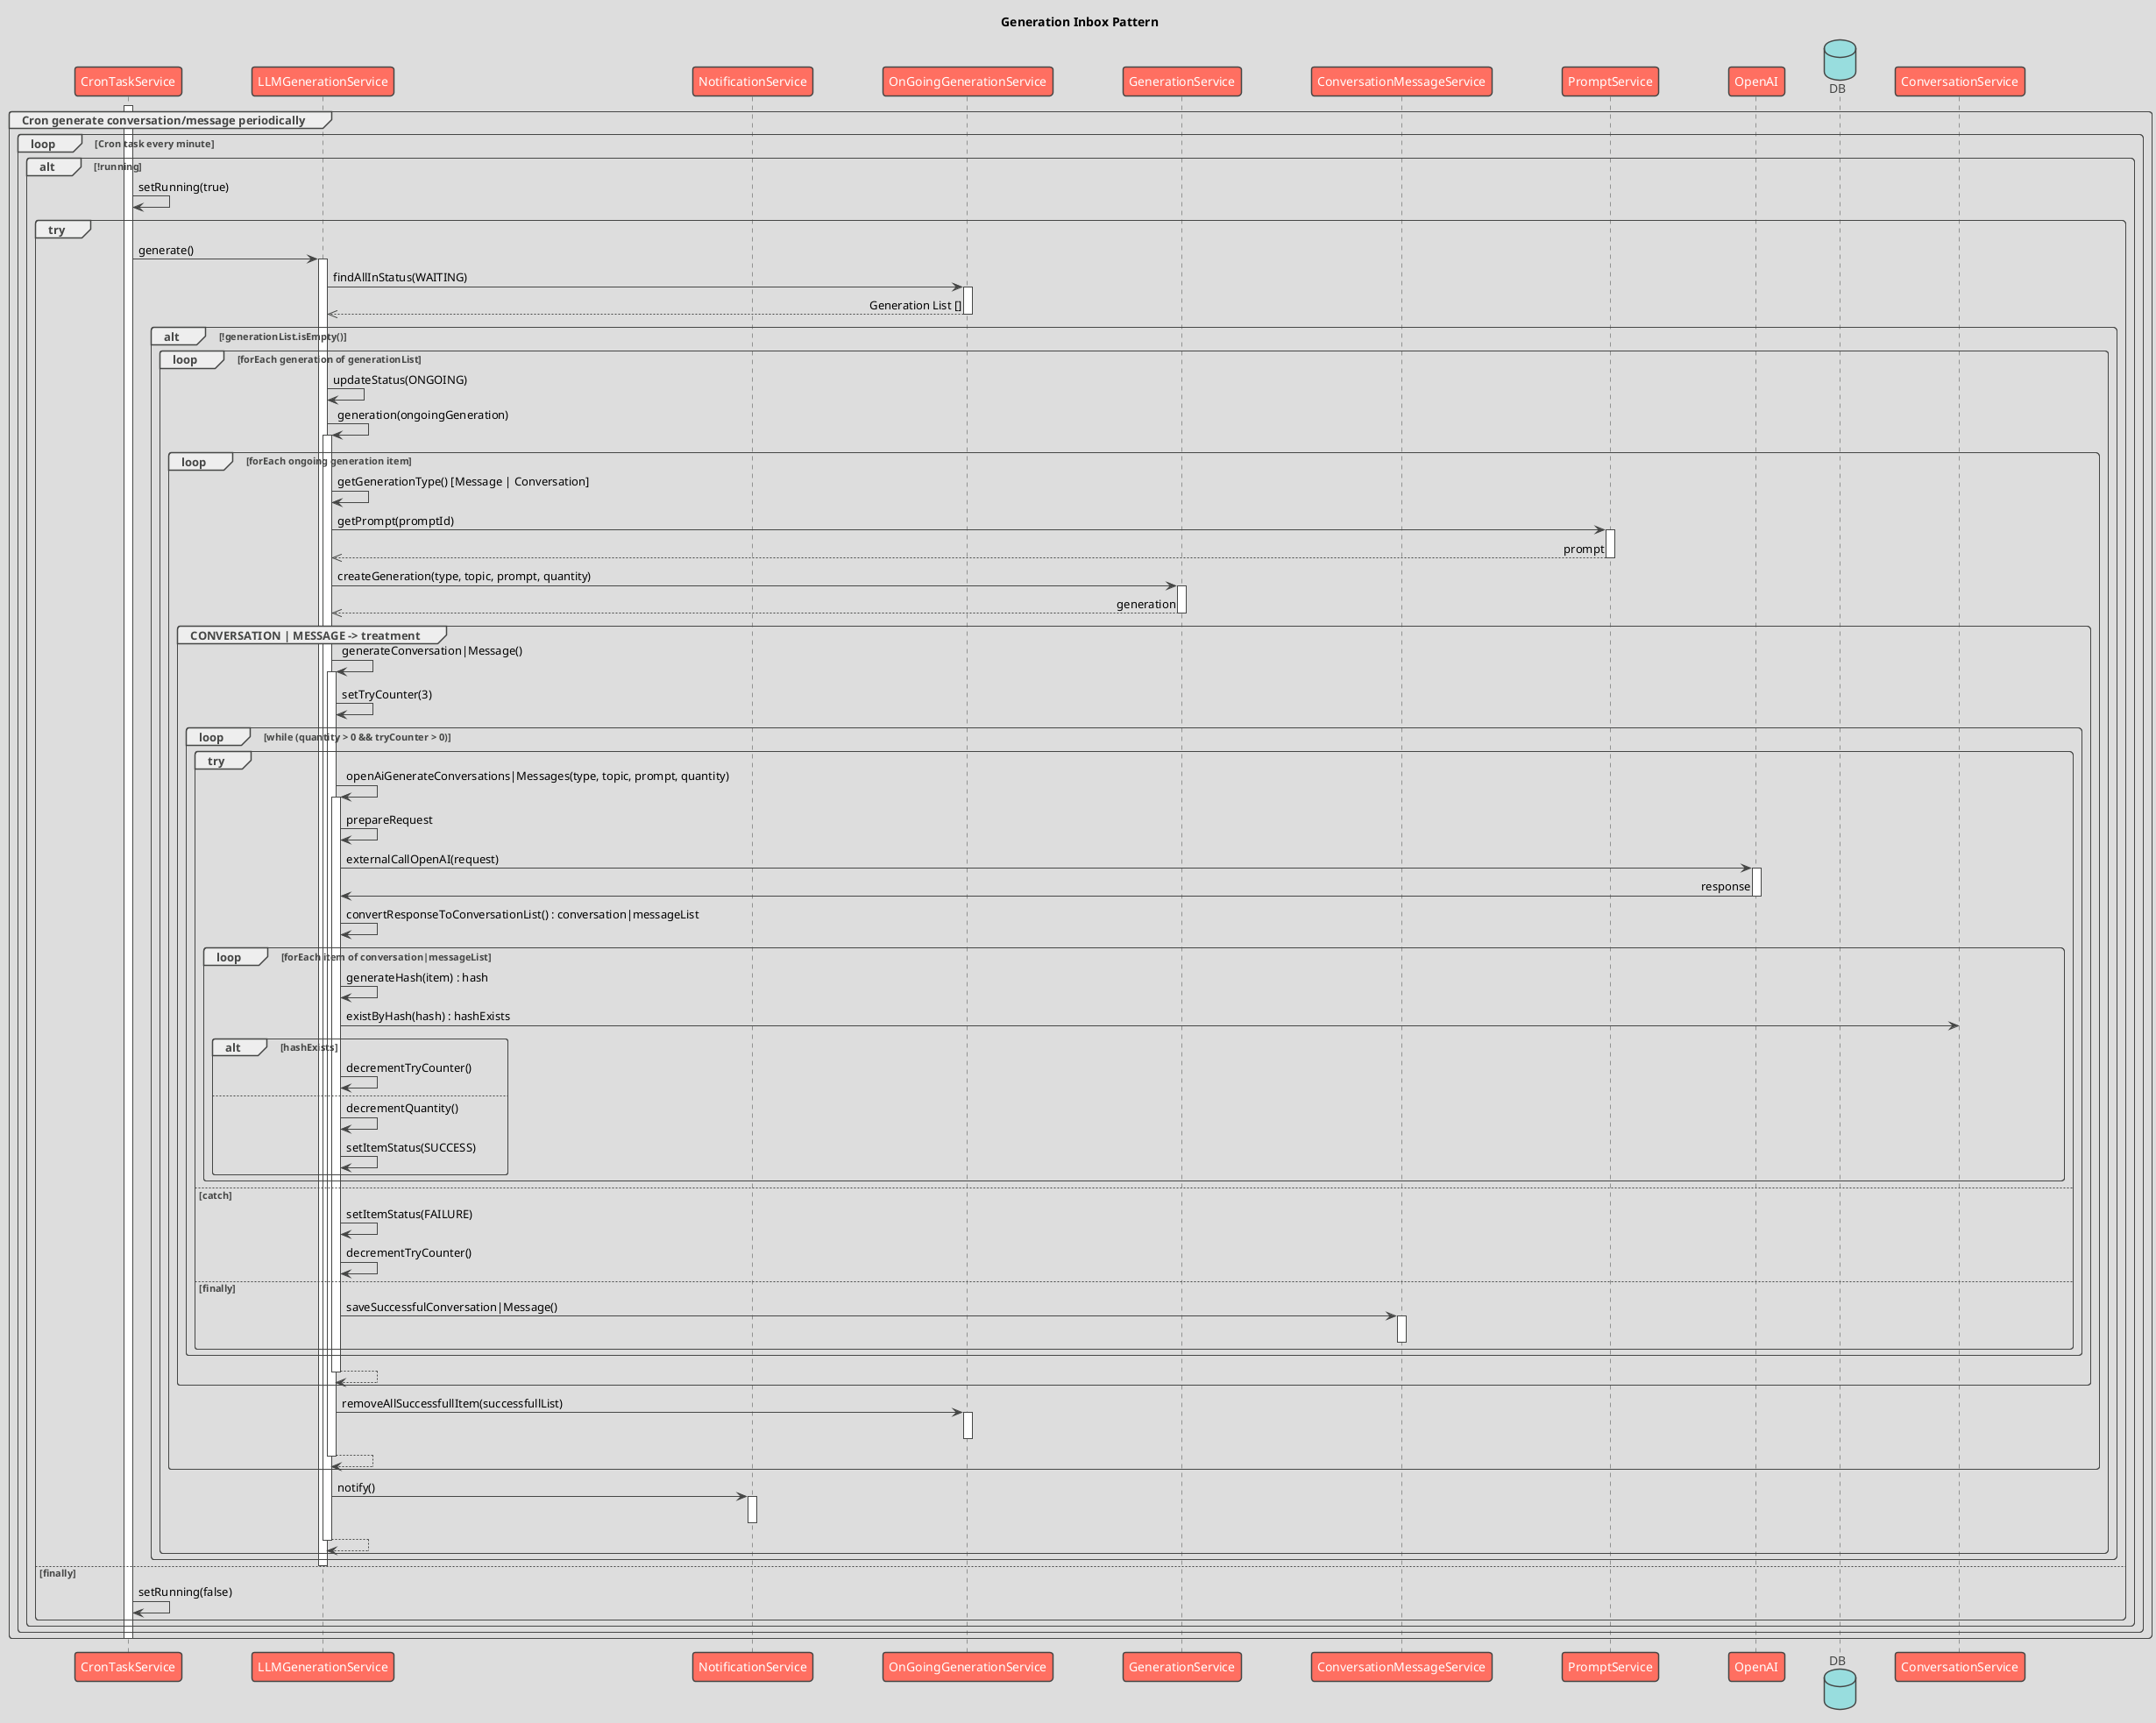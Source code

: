 @startuml
title Generation Inbox Pattern
!theme toy
skinparam Participantpadding 35
skinparam defaultFontName Aapex
skinparam Shadowing false
skinparam sequenceMessageAlign direction

participant CronTaskService
participant LLMGenerationService
participant NotificationService
participant OnGoingGenerationService
participant GenerationService
participant ConversationMessageService
participant PromptService
participant OpenAI
database DB

group Cron generate conversation/message periodically
    activate CronTaskService
    loop Cron task every minute
        alt !running
        CronTaskService -> CronTaskService: setRunning(true)
         group try
            CronTaskService -> LLMGenerationService : generate()
            activate LLMGenerationService
                LLMGenerationService -> OnGoingGenerationService : findAllInStatus(WAITING)
                activate OnGoingGenerationService
                    OnGoingGenerationService -->> LLMGenerationService : Generation List []
                deactivate OnGoingGenerationService
                alt !generationList.isEmpty()
                    loop forEach generation of generationList
                        LLMGenerationService -> LLMGenerationService : updateStatus(ONGOING)
                        LLMGenerationService -> LLMGenerationService ++ : generation(ongoingGeneration)
                            loop forEach ongoing generation item
                                LLMGenerationService -> LLMGenerationService : getGenerationType() [Message | Conversation]
                                LLMGenerationService -> PromptService : getPrompt(promptId)
                                activate PromptService
                                    PromptService -->> LLMGenerationService : prompt
                                deactivate PromptService
                                LLMGenerationService -> GenerationService : createGeneration(type, topic, prompt, quantity)
                                activate GenerationService
                                    GenerationService -->> LLMGenerationService : generation
                                deactivate GenerationService
                                group CONVERSATION | MESSAGE -> treatment
                                LLMGenerationService -> LLMGenerationService ++ : generateConversation|Message()
                                    LLMGenerationService -> LLMGenerationService : setTryCounter(3)
                                    loop while (quantity > 0 && tryCounter > 0)
                                       group try
                                            LLMGenerationService -> LLMGenerationService ++ : openAiGenerateConversations|Messages(type, topic, prompt, quantity)
                                                LLMGenerationService -> LLMGenerationService : prepareRequest
                                                LLMGenerationService -> OpenAI : externalCallOpenAI(request)
                                                activate OpenAI
                                                    OpenAI -> LLMGenerationService : response
                                                deactivate OpenAI
                                                LLMGenerationService -> LLMGenerationService : convertResponseToConversationList() : conversation|messageList
                                                loop forEach item of conversation|messageList
                                                    LLMGenerationService -> LLMGenerationService : generateHash(item) : hash
                                                    LLMGenerationService -> ConversationService : existByHash(hash) : hashExists
                                                    alt hashExists
                                                        LLMGenerationService -> LLMGenerationService : decrementTryCounter()
                                                    else
                                                        LLMGenerationService -> LLMGenerationService : decrementQuantity()
                                                        LLMGenerationService -> LLMGenerationService : setItemStatus(SUCCESS)
                                                    end alt
                                                end loop
                                       else catch
                                            LLMGenerationService -> LLMGenerationService : setItemStatus(FAILURE)
                                            LLMGenerationService -> LLMGenerationService : decrementTryCounter()
                                       else finally
                                            LLMGenerationService -> ConversationMessageService : saveSuccessfulConversation|Message()
                                            activate ConversationMessageService
                                            deactivate ConversationMessageService
                                       end group
                                    end loop
                                    return
                                end group
                                LLMGenerationService -> OnGoingGenerationService : removeAllSuccessfullItem(successfullList)
                                activate OnGoingGenerationService
                                deactivate OnGoingGenerationService
                                return
                            end loop
                            LLMGenerationService -> NotificationService : notify()
                            activate NotificationService
                            deactivate NotificationService
                            return
                    end loop
                end alt
            deactivate LLMGenerationService
         else finally
            CronTaskService -> CronTaskService : setRunning(false)
         end group
        end alt
    end loop

    deactivate CronTaskService
end group










@enduml